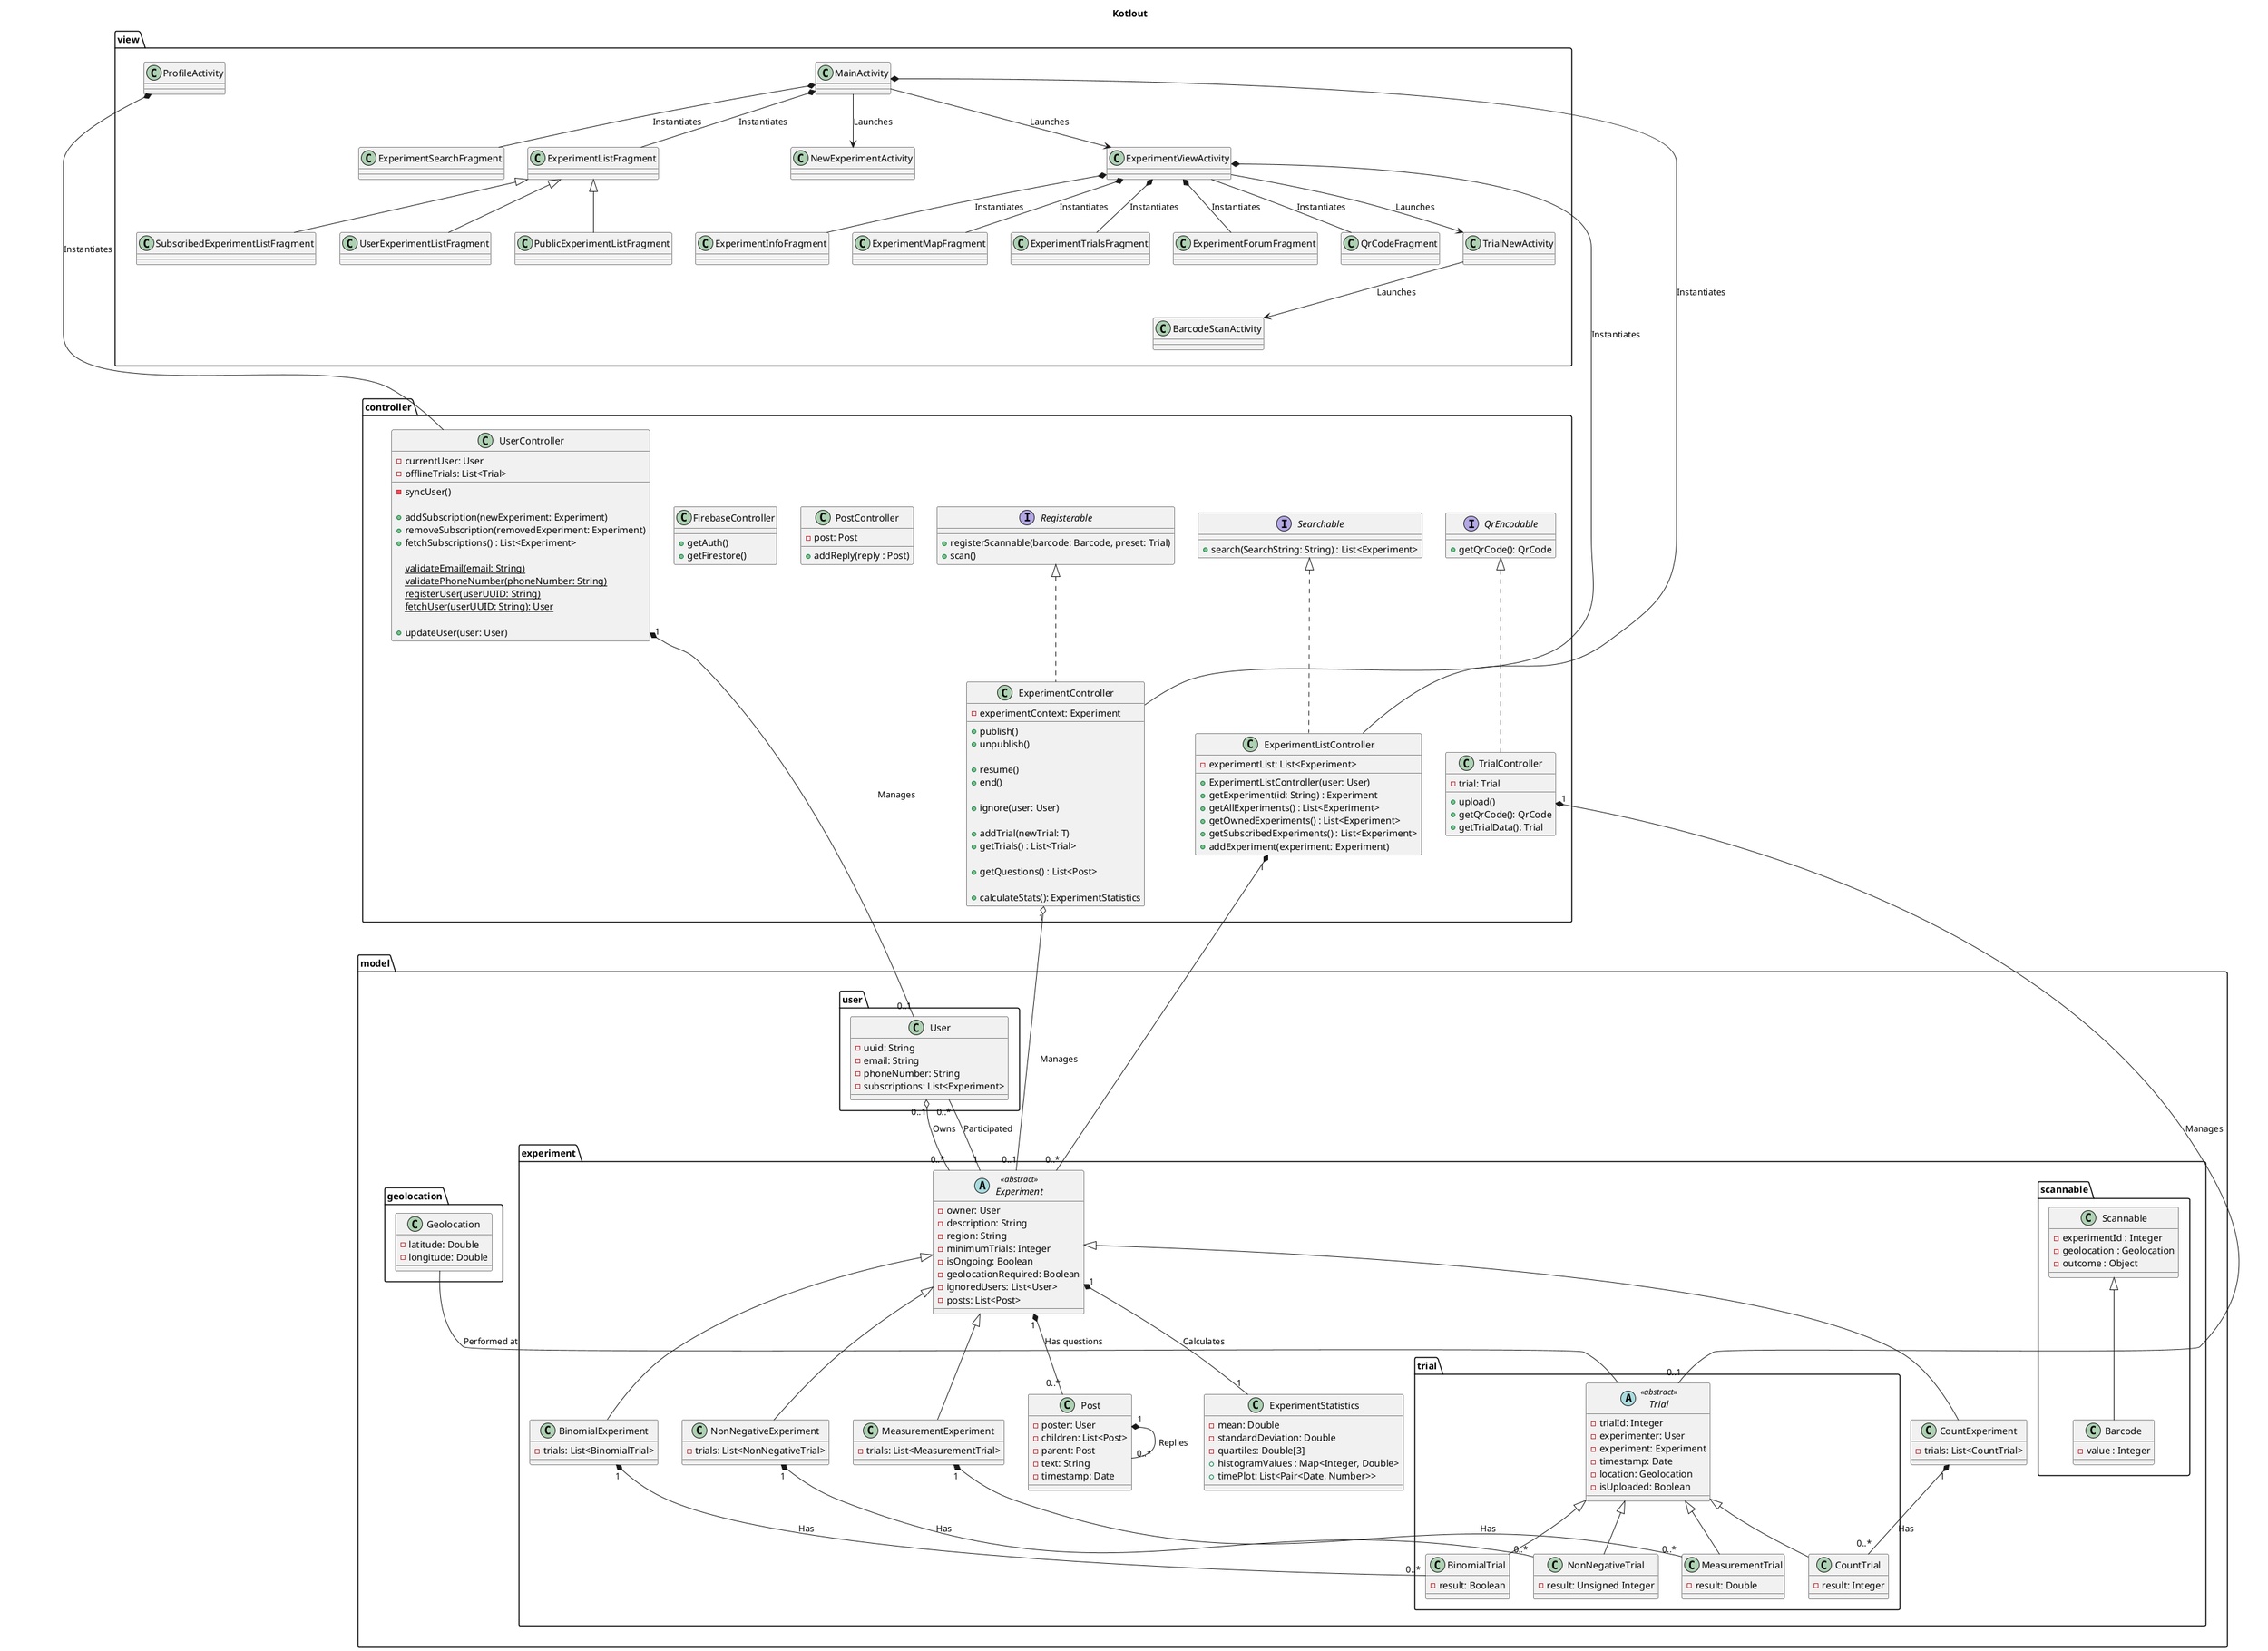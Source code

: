 ' Comments up here like who worked on it?
@startuml Kotlout
Title: Kotlout
' skinparam linetype ortho

package controller {
    interface Searchable {
        + search(SearchString: String) : List<Experiment>
    }

    class ExperimentListController implements Searchable {
        - experimentList: List<Experiment>
        + ExperimentListController(user: User)
        + getExperiment(id: String) : Experiment
        + getAllExperiments() : List<Experiment>
        + getOwnedExperiments() : List<Experiment>
        + getSubscribedExperiments() : List<Experiment>
        + addExperiment(experiment: Experiment)
    }

    class ExperimentController implements Registerable {
        - experimentContext: Experiment

        + publish()
        + unpublish()

        + resume()
        + end()

        + ignore(user: User)

        + addTrial(newTrial: T)
        + getTrials() : List<Trial>

        + getQuestions() : List<Post>

        + calculateStats(): ExperimentStatistics
    }

    class TrialController implements QrEncodable {
        - trial: Trial
        + upload()
        + getQrCode(): QrCode
        + getTrialData(): Trial
    }

    class PostController {
        - post: Post
        + addReply(reply : Post)
    }

    class FirebaseController {
        + getAuth()
        + getFirestore()
    }

    class UserController {
        - currentUser: User
        - offlineTrials: List<Trial>
        - syncUser()

        + addSubscription(newExperiment: Experiment)
        + removeSubscription(removedExperiment: Experiment)
        + fetchSubscriptions() : List<Experiment>

        ' TODO user-firebase stuff
        {Static} validateEmail(email: String)
        {Static} validatePhoneNumber(phoneNumber: String)
        {Static} registerUser(userUUID: String)
        {Static} fetchUser(userUUID: String): User

        + updateUser(user: User)
    }

    interface QrEncodable {
        + getQrCode(): QrCode
    }


    interface Registerable {
        + registerScannable(barcode: Barcode, preset: Trial)
        + scan()
    }

}

package model {
    package user {
        class User {
                    - uuid: String
                    - email: String
                    - phoneNumber: String
                    - subscriptions: List<Experiment>
                }
    }

    package experiment {
        class ExperimentStatistics {
            - mean: Double
            - standardDeviation: Double
            - quartiles: Double[3]
            + histogramValues : Map<Integer, Double>
            + timePlot: List<Pair<Date, Number>>
        }

        abstract class Experiment <<abstract>> {
            - owner: User
            - description: String
            - region: String
            - minimumTrials: Integer
            - isOngoing: Boolean
            - geolocationRequired: Boolean
            - ignoredUsers: List<User>
            - posts: List<Post>
        }

        class CountExperiment extends Experiment {
            - trials: List<CountTrial>
        }

        class BinomialExperiment extends Experiment {
            - trials: List<BinomialTrial>
        }

        class NonNegativeExperiment extends Experiment {
            - trials: List<NonNegativeTrial>
        }

        class MeasurementExperiment extends Experiment {
            - trials: List<MeasurementTrial>
        }

        class Post {
            - poster: User
            - children: List<Post>
            - parent: Post
            - text: String
            - timestamp: Date
        }

        package trial {
            abstract class Trial <<abstract>> {
                - trialId: Integer
                - experimenter: User
                - experiment: Experiment
                - timestamp: Date
                - location: Geolocation
                - isUploaded: Boolean
            }

            class CountTrial extends Trial {
                'Weird, TODO: What actually is a CountExperiment
                - result: Integer
            }

            class BinomialTrial extends Trial {
                - result: Boolean
            }

            class NonNegativeTrial extends Trial {
                - result: Unsigned Integer
            }

            class MeasurementTrial extends Trial {
                - result: Double
            }
        }

        package scannable {
            class Scannable {
                - experimentId : Integer
                - geolocation : Geolocation
                - outcome : Object
            }

            class Barcode extends Scannable {
                - value : Integer
            }
        }
    }

    package geolocation {
        class Geolocation {
            - latitude: Double
            - longitude: Double
        }
    }
}

package view {
    class MainActivity {

    }

    class ExperimentSearchFragment {

    }

    class SubscribedExperimentListFragment extends ExperimentListFragment{

    }

    class UserExperimentListFragment extends ExperimentListFragment{

    }

    class PublicExperimentListFragment extends ExperimentListFragment{

    }

    class ProfileActivity {

    }

    class NewExperimentActivity {

    }

    class ExperimentViewActivity {

    }

    class ExperimentInfoFragment {

    }

    class ExperimentMapFragment {

    }

    class ExperimentTrialsFragment {

    }

    class ExperimentForumFragment {

    }

    class QrCodeFragment {

    }

    class TrialNewActivity {

    }

    class BarcodeScanActivity {

    }
}

ExperimentListController "1" *-- "0..*" Experiment
ExperimentController "1" o-- "0..1" Experiment : Manages
TrialController "1" *-- "0..1" Trial : Manages
UserController "1" *-- "0..1" User : Manages


Geolocation -- Trial : Performed at
Experiment "1" *-- "0..*" Post : Has questions
BinomialExperiment "1" *-- "0..*" BinomialTrial : Has
NonNegativeExperiment "1" *-- "0..*" NonNegativeTrial : Has
CountExperiment "1" *-- "0..*" CountTrial : Has
MeasurementExperiment "1" *-- "0..*" MeasurementTrial : Has

Experiment "1" *-- "1" ExperimentStatistics : Calculates
User "0..1" o-- "0..*" Experiment: Owns
Experiment "1" -- "0..*" User: Participated
Post "1" *-- "0..*" Post: Replies


MainActivity *-- ExperimentListController : Instantiates
MainActivity *-- ExperimentListFragment : Instantiates
MainActivity *-- ExperimentSearchFragment : Instantiates
MainActivity --> NewExperimentActivity : Launches
MainActivity --> ExperimentViewActivity : Launches

ExperimentViewActivity *-- ExperimentController : Instantiates
ExperimentViewActivity *-- ExperimentMapFragment : Instantiates
ExperimentViewActivity *-- ExperimentInfoFragment : Instantiates
ExperimentViewActivity *-- ExperimentForumFragment : Instantiates
ExperimentViewActivity *-- ExperimentTrialsFragment : Instantiates

ProfileActivity *-- UserController : Instantiates

ExperimentViewActivity --> TrialNewActivity : Launches
ExperimentViewActivity -- QrCodeFragment : Instantiates

TrialNewActivity --> BarcodeScanActivity : Launches

view -[hidden]-> controller
controller -[hidden]-> model
BarcodeScanActivity -[hidden]-> controller
ExperimentController -[hidden]-> model

@enduml
